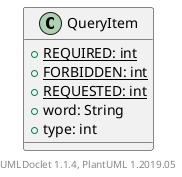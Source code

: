 @startuml

    class QueryItem [[QueryItem.html]] {
        {static} +REQUIRED: int
        {static} +FORBIDDEN: int
        {static} +REQUESTED: int
        +word: String
        +type: int
    }


    center footer UMLDoclet 1.1.4, PlantUML 1.2019.05
@enduml
